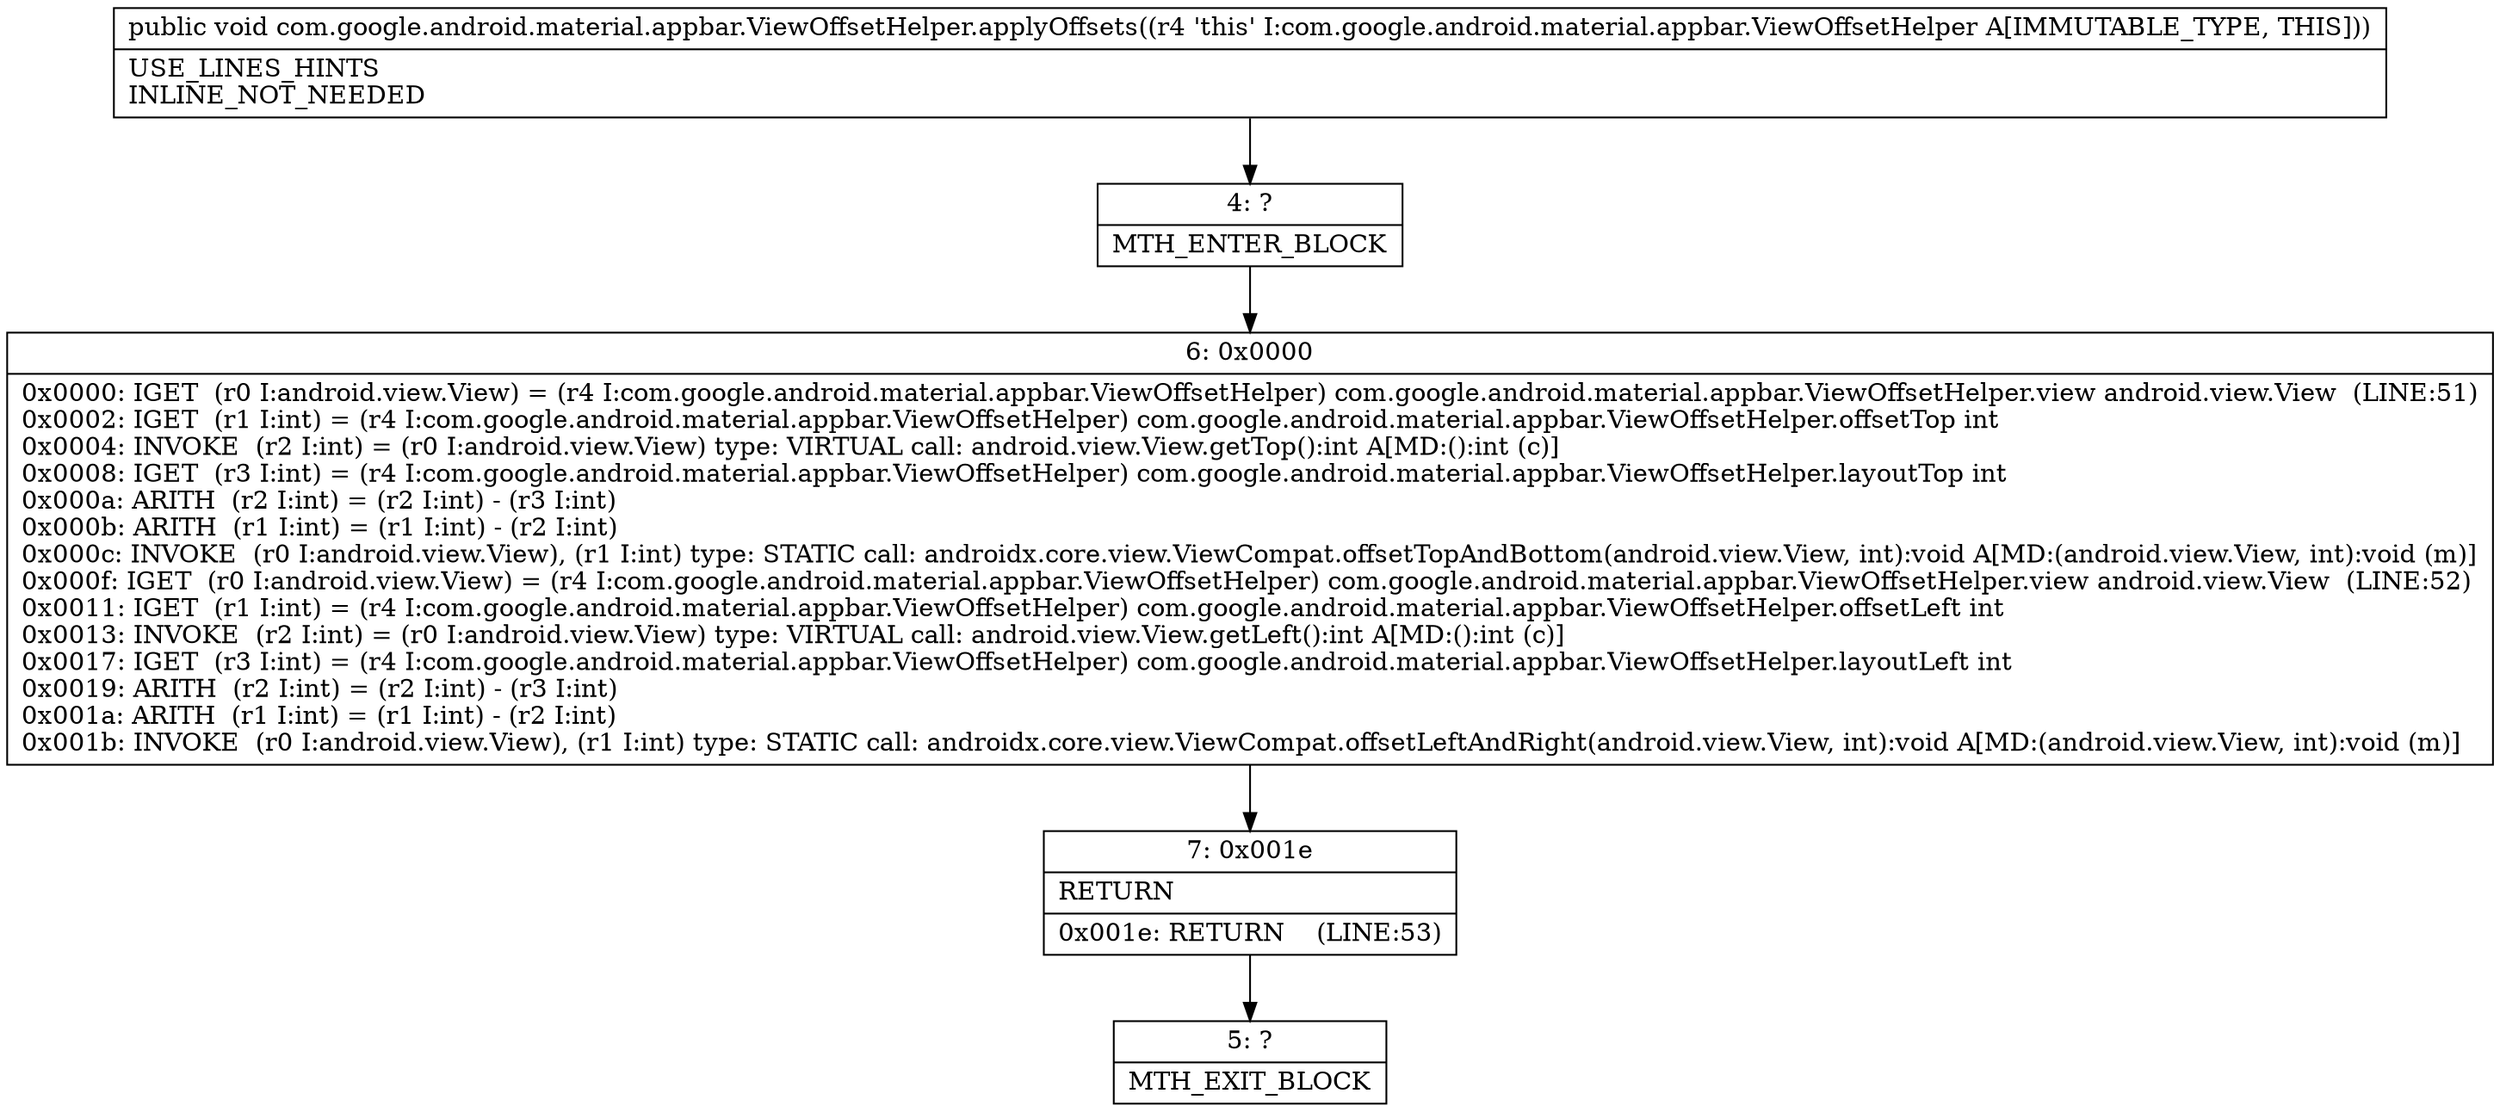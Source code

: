 digraph "CFG forcom.google.android.material.appbar.ViewOffsetHelper.applyOffsets()V" {
Node_4 [shape=record,label="{4\:\ ?|MTH_ENTER_BLOCK\l}"];
Node_6 [shape=record,label="{6\:\ 0x0000|0x0000: IGET  (r0 I:android.view.View) = (r4 I:com.google.android.material.appbar.ViewOffsetHelper) com.google.android.material.appbar.ViewOffsetHelper.view android.view.View  (LINE:51)\l0x0002: IGET  (r1 I:int) = (r4 I:com.google.android.material.appbar.ViewOffsetHelper) com.google.android.material.appbar.ViewOffsetHelper.offsetTop int \l0x0004: INVOKE  (r2 I:int) = (r0 I:android.view.View) type: VIRTUAL call: android.view.View.getTop():int A[MD:():int (c)]\l0x0008: IGET  (r3 I:int) = (r4 I:com.google.android.material.appbar.ViewOffsetHelper) com.google.android.material.appbar.ViewOffsetHelper.layoutTop int \l0x000a: ARITH  (r2 I:int) = (r2 I:int) \- (r3 I:int) \l0x000b: ARITH  (r1 I:int) = (r1 I:int) \- (r2 I:int) \l0x000c: INVOKE  (r0 I:android.view.View), (r1 I:int) type: STATIC call: androidx.core.view.ViewCompat.offsetTopAndBottom(android.view.View, int):void A[MD:(android.view.View, int):void (m)]\l0x000f: IGET  (r0 I:android.view.View) = (r4 I:com.google.android.material.appbar.ViewOffsetHelper) com.google.android.material.appbar.ViewOffsetHelper.view android.view.View  (LINE:52)\l0x0011: IGET  (r1 I:int) = (r4 I:com.google.android.material.appbar.ViewOffsetHelper) com.google.android.material.appbar.ViewOffsetHelper.offsetLeft int \l0x0013: INVOKE  (r2 I:int) = (r0 I:android.view.View) type: VIRTUAL call: android.view.View.getLeft():int A[MD:():int (c)]\l0x0017: IGET  (r3 I:int) = (r4 I:com.google.android.material.appbar.ViewOffsetHelper) com.google.android.material.appbar.ViewOffsetHelper.layoutLeft int \l0x0019: ARITH  (r2 I:int) = (r2 I:int) \- (r3 I:int) \l0x001a: ARITH  (r1 I:int) = (r1 I:int) \- (r2 I:int) \l0x001b: INVOKE  (r0 I:android.view.View), (r1 I:int) type: STATIC call: androidx.core.view.ViewCompat.offsetLeftAndRight(android.view.View, int):void A[MD:(android.view.View, int):void (m)]\l}"];
Node_7 [shape=record,label="{7\:\ 0x001e|RETURN\l|0x001e: RETURN    (LINE:53)\l}"];
Node_5 [shape=record,label="{5\:\ ?|MTH_EXIT_BLOCK\l}"];
MethodNode[shape=record,label="{public void com.google.android.material.appbar.ViewOffsetHelper.applyOffsets((r4 'this' I:com.google.android.material.appbar.ViewOffsetHelper A[IMMUTABLE_TYPE, THIS]))  | USE_LINES_HINTS\lINLINE_NOT_NEEDED\l}"];
MethodNode -> Node_4;Node_4 -> Node_6;
Node_6 -> Node_7;
Node_7 -> Node_5;
}

